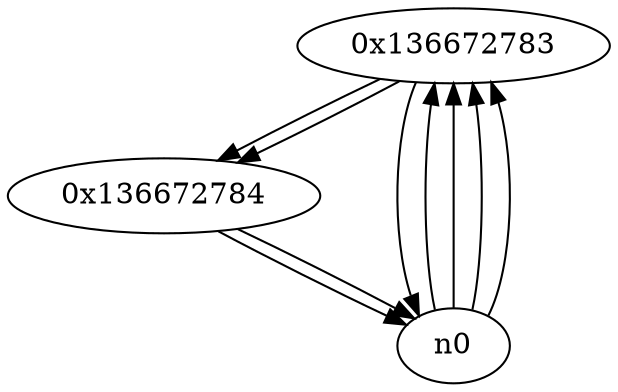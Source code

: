 digraph G{
/* nodes */
  n1 [label="0x136672783"]
  n2 [label="0x136672784"]
/* edges */
n1 -> n2;
n1 -> n0;
n0 -> n1;
n0 -> n1;
n0 -> n1;
n0 -> n1;
n2 -> n0;
n2 -> n0;
n1 -> n2;
}
